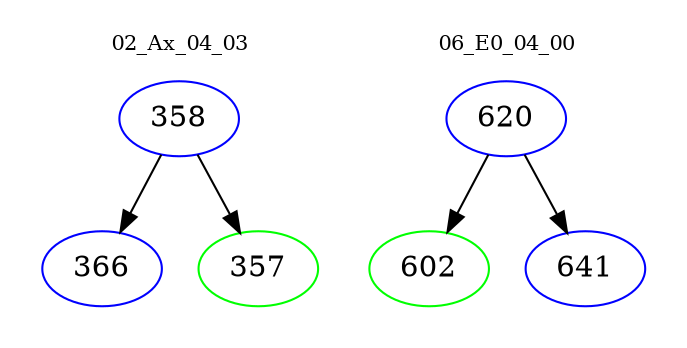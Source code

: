 digraph{
subgraph cluster_0 {
color = white
label = "02_Ax_04_03";
fontsize=10;
T0_358 [label="358", color="blue"]
T0_358 -> T0_366 [color="black"]
T0_366 [label="366", color="blue"]
T0_358 -> T0_357 [color="black"]
T0_357 [label="357", color="green"]
}
subgraph cluster_1 {
color = white
label = "06_E0_04_00";
fontsize=10;
T1_620 [label="620", color="blue"]
T1_620 -> T1_602 [color="black"]
T1_602 [label="602", color="green"]
T1_620 -> T1_641 [color="black"]
T1_641 [label="641", color="blue"]
}
}
